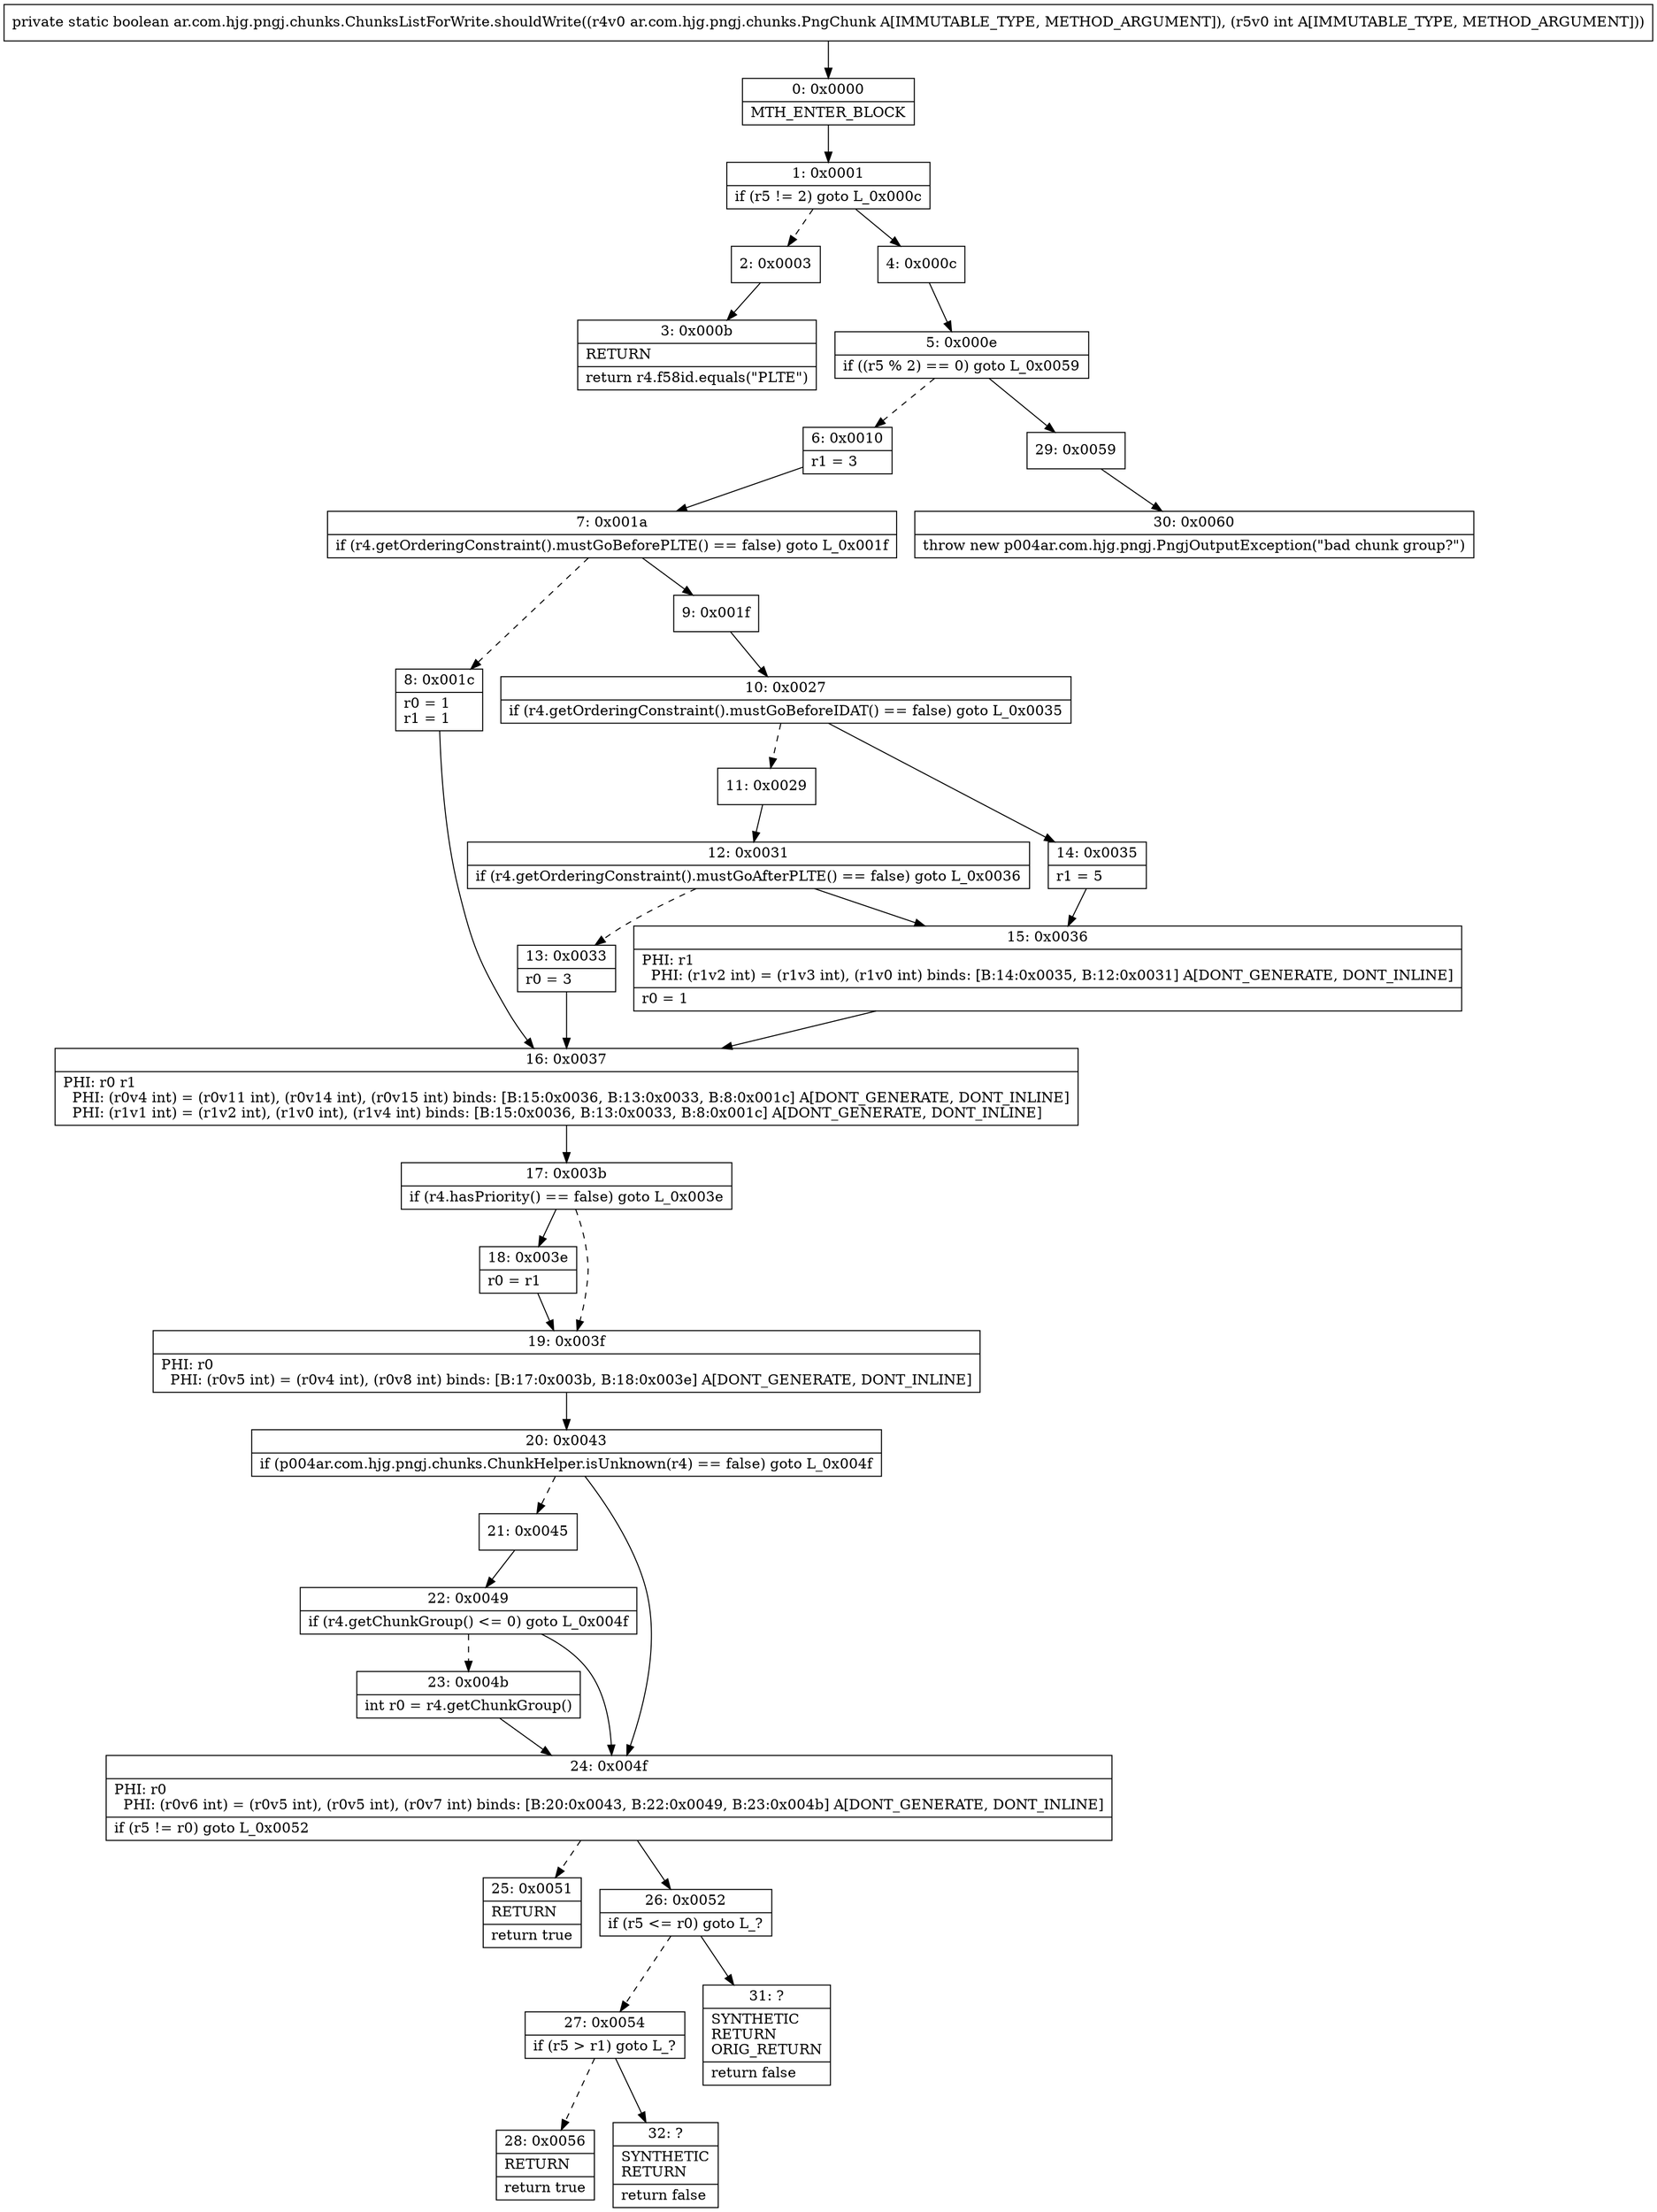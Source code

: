 digraph "CFG forar.com.hjg.pngj.chunks.ChunksListForWrite.shouldWrite(Lar\/com\/hjg\/pngj\/chunks\/PngChunk;I)Z" {
Node_0 [shape=record,label="{0\:\ 0x0000|MTH_ENTER_BLOCK\l}"];
Node_1 [shape=record,label="{1\:\ 0x0001|if (r5 != 2) goto L_0x000c\l}"];
Node_2 [shape=record,label="{2\:\ 0x0003}"];
Node_3 [shape=record,label="{3\:\ 0x000b|RETURN\l|return r4.f58id.equals(\"PLTE\")\l}"];
Node_4 [shape=record,label="{4\:\ 0x000c}"];
Node_5 [shape=record,label="{5\:\ 0x000e|if ((r5 % 2) == 0) goto L_0x0059\l}"];
Node_6 [shape=record,label="{6\:\ 0x0010|r1 = 3\l}"];
Node_7 [shape=record,label="{7\:\ 0x001a|if (r4.getOrderingConstraint().mustGoBeforePLTE() == false) goto L_0x001f\l}"];
Node_8 [shape=record,label="{8\:\ 0x001c|r0 = 1\lr1 = 1\l}"];
Node_9 [shape=record,label="{9\:\ 0x001f}"];
Node_10 [shape=record,label="{10\:\ 0x0027|if (r4.getOrderingConstraint().mustGoBeforeIDAT() == false) goto L_0x0035\l}"];
Node_11 [shape=record,label="{11\:\ 0x0029}"];
Node_12 [shape=record,label="{12\:\ 0x0031|if (r4.getOrderingConstraint().mustGoAfterPLTE() == false) goto L_0x0036\l}"];
Node_13 [shape=record,label="{13\:\ 0x0033|r0 = 3\l}"];
Node_14 [shape=record,label="{14\:\ 0x0035|r1 = 5\l}"];
Node_15 [shape=record,label="{15\:\ 0x0036|PHI: r1 \l  PHI: (r1v2 int) = (r1v3 int), (r1v0 int) binds: [B:14:0x0035, B:12:0x0031] A[DONT_GENERATE, DONT_INLINE]\l|r0 = 1\l}"];
Node_16 [shape=record,label="{16\:\ 0x0037|PHI: r0 r1 \l  PHI: (r0v4 int) = (r0v11 int), (r0v14 int), (r0v15 int) binds: [B:15:0x0036, B:13:0x0033, B:8:0x001c] A[DONT_GENERATE, DONT_INLINE]\l  PHI: (r1v1 int) = (r1v2 int), (r1v0 int), (r1v4 int) binds: [B:15:0x0036, B:13:0x0033, B:8:0x001c] A[DONT_GENERATE, DONT_INLINE]\l}"];
Node_17 [shape=record,label="{17\:\ 0x003b|if (r4.hasPriority() == false) goto L_0x003e\l}"];
Node_18 [shape=record,label="{18\:\ 0x003e|r0 = r1\l}"];
Node_19 [shape=record,label="{19\:\ 0x003f|PHI: r0 \l  PHI: (r0v5 int) = (r0v4 int), (r0v8 int) binds: [B:17:0x003b, B:18:0x003e] A[DONT_GENERATE, DONT_INLINE]\l}"];
Node_20 [shape=record,label="{20\:\ 0x0043|if (p004ar.com.hjg.pngj.chunks.ChunkHelper.isUnknown(r4) == false) goto L_0x004f\l}"];
Node_21 [shape=record,label="{21\:\ 0x0045}"];
Node_22 [shape=record,label="{22\:\ 0x0049|if (r4.getChunkGroup() \<= 0) goto L_0x004f\l}"];
Node_23 [shape=record,label="{23\:\ 0x004b|int r0 = r4.getChunkGroup()\l}"];
Node_24 [shape=record,label="{24\:\ 0x004f|PHI: r0 \l  PHI: (r0v6 int) = (r0v5 int), (r0v5 int), (r0v7 int) binds: [B:20:0x0043, B:22:0x0049, B:23:0x004b] A[DONT_GENERATE, DONT_INLINE]\l|if (r5 != r0) goto L_0x0052\l}"];
Node_25 [shape=record,label="{25\:\ 0x0051|RETURN\l|return true\l}"];
Node_26 [shape=record,label="{26\:\ 0x0052|if (r5 \<= r0) goto L_?\l}"];
Node_27 [shape=record,label="{27\:\ 0x0054|if (r5 \> r1) goto L_?\l}"];
Node_28 [shape=record,label="{28\:\ 0x0056|RETURN\l|return true\l}"];
Node_29 [shape=record,label="{29\:\ 0x0059}"];
Node_30 [shape=record,label="{30\:\ 0x0060|throw new p004ar.com.hjg.pngj.PngjOutputException(\"bad chunk group?\")\l}"];
Node_31 [shape=record,label="{31\:\ ?|SYNTHETIC\lRETURN\lORIG_RETURN\l|return false\l}"];
Node_32 [shape=record,label="{32\:\ ?|SYNTHETIC\lRETURN\l|return false\l}"];
MethodNode[shape=record,label="{private static boolean ar.com.hjg.pngj.chunks.ChunksListForWrite.shouldWrite((r4v0 ar.com.hjg.pngj.chunks.PngChunk A[IMMUTABLE_TYPE, METHOD_ARGUMENT]), (r5v0 int A[IMMUTABLE_TYPE, METHOD_ARGUMENT])) }"];
MethodNode -> Node_0;
Node_0 -> Node_1;
Node_1 -> Node_2[style=dashed];
Node_1 -> Node_4;
Node_2 -> Node_3;
Node_4 -> Node_5;
Node_5 -> Node_6[style=dashed];
Node_5 -> Node_29;
Node_6 -> Node_7;
Node_7 -> Node_8[style=dashed];
Node_7 -> Node_9;
Node_8 -> Node_16;
Node_9 -> Node_10;
Node_10 -> Node_11[style=dashed];
Node_10 -> Node_14;
Node_11 -> Node_12;
Node_12 -> Node_13[style=dashed];
Node_12 -> Node_15;
Node_13 -> Node_16;
Node_14 -> Node_15;
Node_15 -> Node_16;
Node_16 -> Node_17;
Node_17 -> Node_18;
Node_17 -> Node_19[style=dashed];
Node_18 -> Node_19;
Node_19 -> Node_20;
Node_20 -> Node_21[style=dashed];
Node_20 -> Node_24;
Node_21 -> Node_22;
Node_22 -> Node_23[style=dashed];
Node_22 -> Node_24;
Node_23 -> Node_24;
Node_24 -> Node_25[style=dashed];
Node_24 -> Node_26;
Node_26 -> Node_27[style=dashed];
Node_26 -> Node_31;
Node_27 -> Node_28[style=dashed];
Node_27 -> Node_32;
Node_29 -> Node_30;
}

